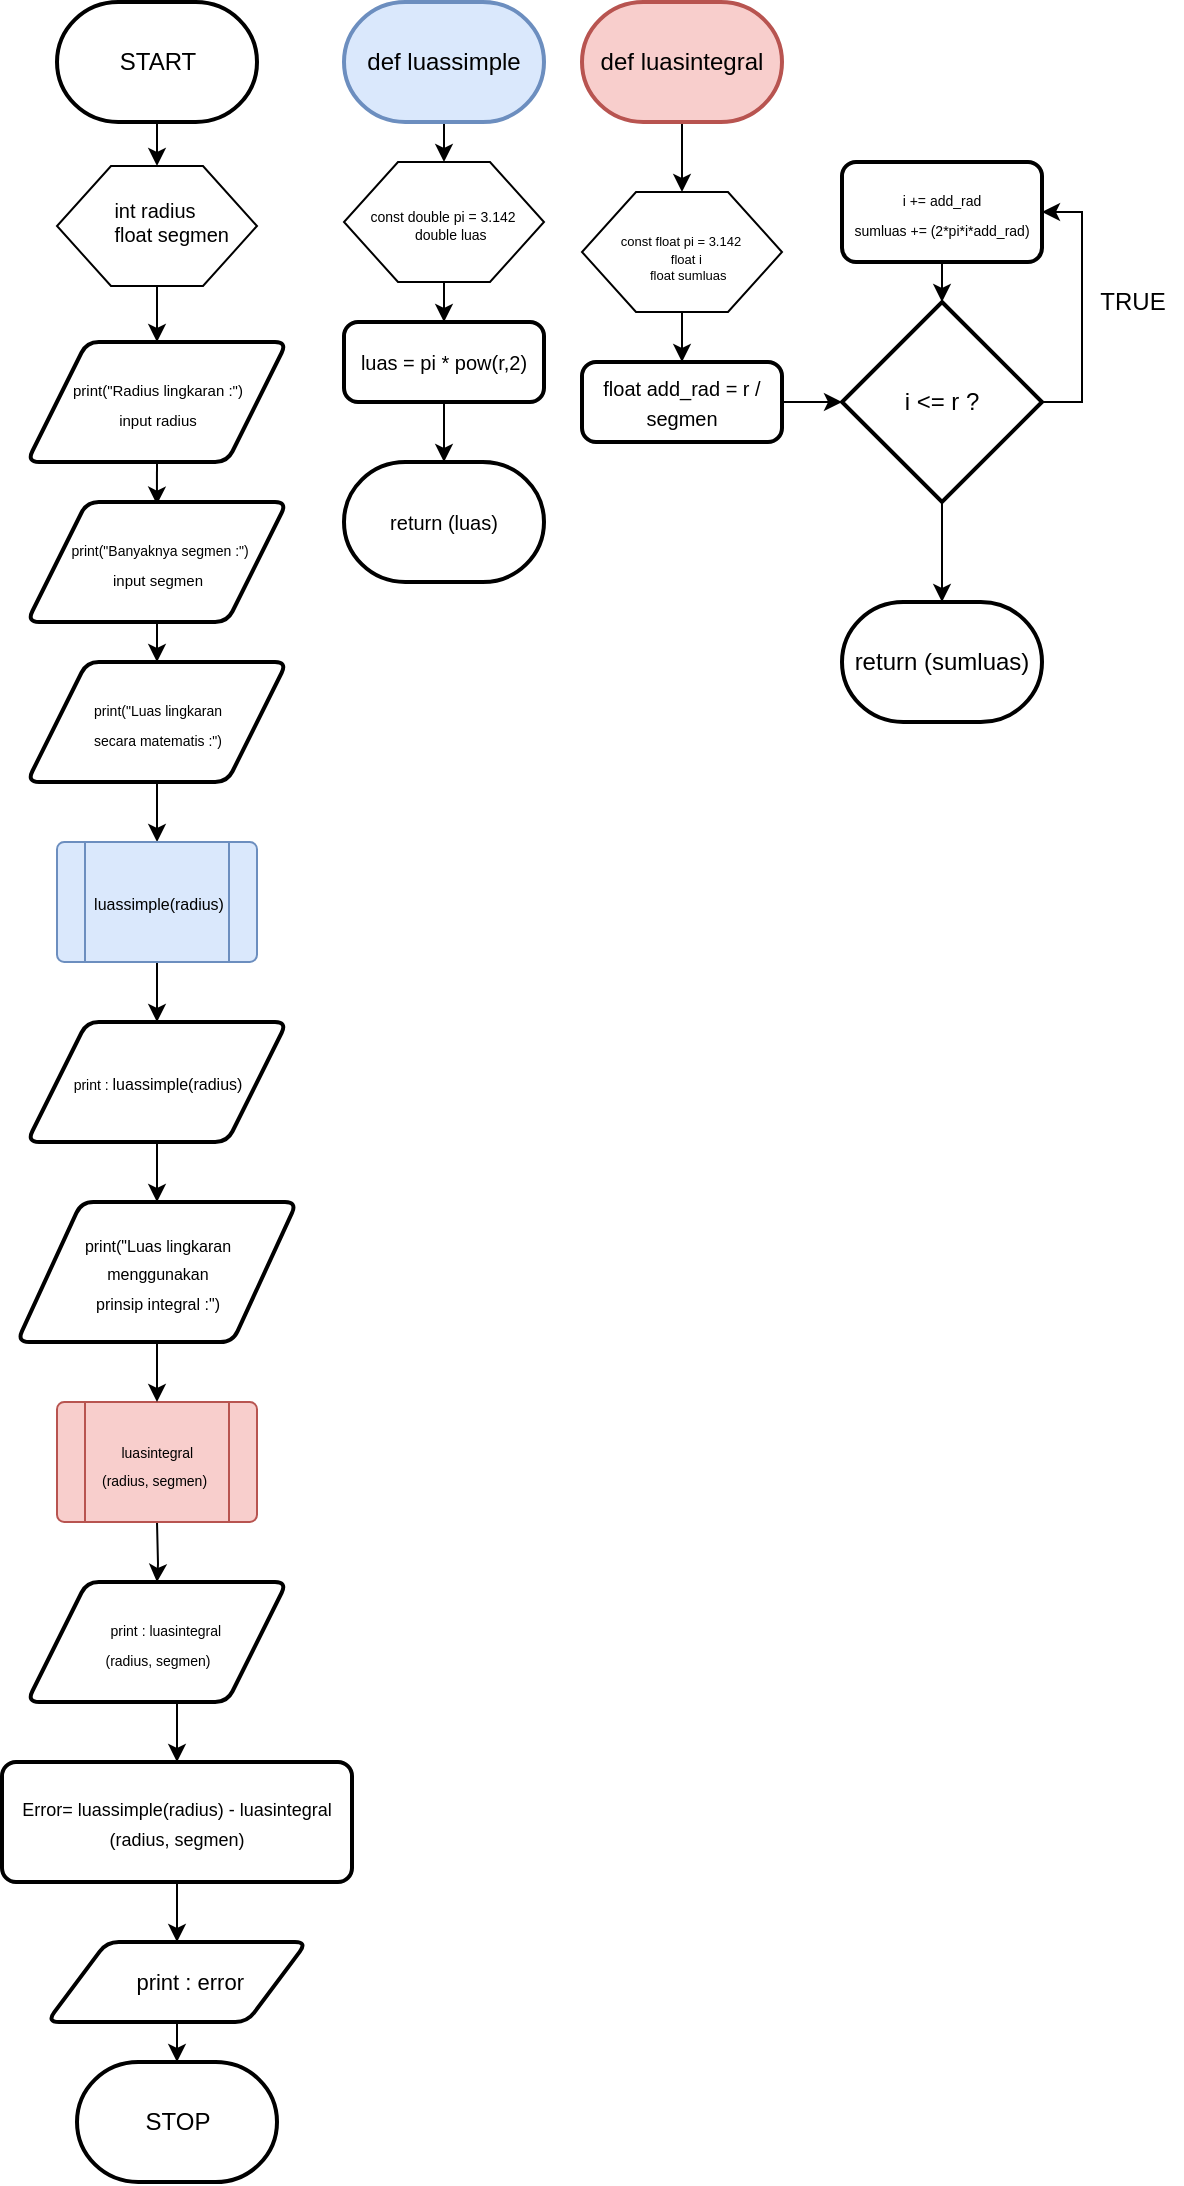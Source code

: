 <mxfile version="12.6.5" type="device"><diagram id="-Ge3lVPLwgf_5AlGCPBv" name="Page-1"><mxGraphModel dx="1557" dy="1020" grid="1" gridSize="10" guides="1" tooltips="1" connect="1" arrows="1" fold="1" page="1" pageScale="1" pageWidth="850" pageHeight="1100" math="0" shadow="0"><root><mxCell id="0"/><mxCell id="1" parent="0"/><mxCell id="60oikD8u5hatwHUq91Qn-8" style="edgeStyle=orthogonalEdgeStyle;rounded=0;orthogonalLoop=1;jettySize=auto;html=1;exitX=0.5;exitY=1;exitDx=0;exitDy=0;exitPerimeter=0;entryX=0.5;entryY=0;entryDx=0;entryDy=0;" edge="1" parent="1" source="60oikD8u5hatwHUq91Qn-1" target="60oikD8u5hatwHUq91Qn-3"><mxGeometry relative="1" as="geometry"/></mxCell><mxCell id="60oikD8u5hatwHUq91Qn-1" value="&lt;font style=&quot;font-size: 12px&quot;&gt;def luassimple&lt;/font&gt;" style="strokeWidth=2;html=1;shape=mxgraph.flowchart.terminator;whiteSpace=wrap;fillColor=#dae8fc;strokeColor=#6c8ebf;" vertex="1" parent="1"><mxGeometry x="411" y="20" width="100" height="60" as="geometry"/></mxCell><mxCell id="60oikD8u5hatwHUq91Qn-10" style="edgeStyle=orthogonalEdgeStyle;rounded=0;orthogonalLoop=1;jettySize=auto;html=1;exitX=0.5;exitY=1;exitDx=0;exitDy=0;entryX=0.5;entryY=0;entryDx=0;entryDy=0;" edge="1" parent="1" source="60oikD8u5hatwHUq91Qn-3" target="60oikD8u5hatwHUq91Qn-9"><mxGeometry relative="1" as="geometry"/></mxCell><mxCell id="60oikD8u5hatwHUq91Qn-3" value="" style="verticalLabelPosition=bottom;verticalAlign=top;html=1;shape=hexagon;perimeter=hexagonPerimeter2;arcSize=6;size=0.27;" vertex="1" parent="1"><mxGeometry x="411" y="100" width="100" height="60" as="geometry"/></mxCell><mxCell id="60oikD8u5hatwHUq91Qn-7" value="&lt;div style=&quot;font-size: 7px&quot;&gt;&lt;font style=&quot;font-size: 7px&quot;&gt;const double pi = 3.142&lt;/font&gt;&lt;/div&gt;&lt;div style=&quot;font-size: 7px&quot;&gt;&lt;font style=&quot;font-size: 7px&quot;&gt;&amp;nbsp; &amp;nbsp; double luas&lt;/font&gt;&lt;/div&gt;" style="text;html=1;align=center;verticalAlign=middle;resizable=0;points=[];autosize=1;" vertex="1" parent="1"><mxGeometry x="410" y="117" width="100" height="30" as="geometry"/></mxCell><mxCell id="60oikD8u5hatwHUq91Qn-12" value="" style="edgeStyle=orthogonalEdgeStyle;rounded=0;orthogonalLoop=1;jettySize=auto;html=1;" edge="1" parent="1" source="60oikD8u5hatwHUq91Qn-9" target="60oikD8u5hatwHUq91Qn-11"><mxGeometry relative="1" as="geometry"/></mxCell><mxCell id="60oikD8u5hatwHUq91Qn-9" value="&lt;font style=&quot;font-size: 10px&quot;&gt;luas = pi * pow(r,2)&lt;/font&gt;" style="rounded=1;whiteSpace=wrap;html=1;absoluteArcSize=1;arcSize=14;strokeWidth=2;" vertex="1" parent="1"><mxGeometry x="411" y="180" width="100" height="40" as="geometry"/></mxCell><mxCell id="60oikD8u5hatwHUq91Qn-11" value="&lt;span style=&quot;font-size: 10px&quot;&gt;return (luas)&lt;/span&gt;" style="strokeWidth=2;html=1;shape=mxgraph.flowchart.terminator;whiteSpace=wrap;" vertex="1" parent="1"><mxGeometry x="411" y="250" width="100" height="60" as="geometry"/></mxCell><mxCell id="60oikD8u5hatwHUq91Qn-28" style="edgeStyle=orthogonalEdgeStyle;rounded=0;orthogonalLoop=1;jettySize=auto;html=1;exitX=0.5;exitY=1;exitDx=0;exitDy=0;exitPerimeter=0;entryX=0.5;entryY=0;entryDx=0;entryDy=0;" edge="1" parent="1" source="60oikD8u5hatwHUq91Qn-16" target="60oikD8u5hatwHUq91Qn-17"><mxGeometry relative="1" as="geometry"/></mxCell><mxCell id="60oikD8u5hatwHUq91Qn-16" value="def luasintegral" style="strokeWidth=2;html=1;shape=mxgraph.flowchart.terminator;whiteSpace=wrap;fillColor=#f8cecc;strokeColor=#b85450;" vertex="1" parent="1"><mxGeometry x="530" y="20" width="100" height="60" as="geometry"/></mxCell><mxCell id="60oikD8u5hatwHUq91Qn-29" style="edgeStyle=orthogonalEdgeStyle;rounded=0;orthogonalLoop=1;jettySize=auto;html=1;exitX=0.5;exitY=1;exitDx=0;exitDy=0;entryX=0.5;entryY=0;entryDx=0;entryDy=0;" edge="1" parent="1" source="60oikD8u5hatwHUq91Qn-17" target="60oikD8u5hatwHUq91Qn-22"><mxGeometry relative="1" as="geometry"/></mxCell><mxCell id="60oikD8u5hatwHUq91Qn-17" value="" style="verticalLabelPosition=bottom;verticalAlign=top;html=1;shape=hexagon;perimeter=hexagonPerimeter2;arcSize=6;size=0.27;" vertex="1" parent="1"><mxGeometry x="530" y="115" width="100" height="60" as="geometry"/></mxCell><mxCell id="60oikD8u5hatwHUq91Qn-18" value="&lt;font style=&quot;font-size: 6.5px&quot;&gt;const float pi = 3.142&lt;br&gt;&lt;/font&gt;&lt;div style=&quot;font-size: 6.5px&quot;&gt;&lt;font style=&quot;font-size: 6.5px&quot;&gt;&amp;nbsp; &amp;nbsp;float i&lt;/font&gt;&lt;/div&gt;&lt;div style=&quot;font-size: 6.5px&quot;&gt;&lt;font style=&quot;font-size: 6.5px&quot;&gt;&amp;nbsp; &amp;nbsp; float sumluas&lt;/font&gt;&lt;/div&gt;" style="text;html=1;align=center;verticalAlign=middle;resizable=0;points=[];autosize=1;" vertex="1" parent="1"><mxGeometry x="539" y="120" width="80" height="50" as="geometry"/></mxCell><mxCell id="60oikD8u5hatwHUq91Qn-33" style="edgeStyle=orthogonalEdgeStyle;rounded=0;orthogonalLoop=1;jettySize=auto;html=1;exitX=1;exitY=0.5;exitDx=0;exitDy=0;entryX=0;entryY=0.5;entryDx=0;entryDy=0;entryPerimeter=0;" edge="1" parent="1" source="60oikD8u5hatwHUq91Qn-22" target="60oikD8u5hatwHUq91Qn-30"><mxGeometry relative="1" as="geometry"/></mxCell><mxCell id="60oikD8u5hatwHUq91Qn-22" value="&lt;font style=&quot;font-size: 10px&quot;&gt;float add_rad = r / segmen&lt;/font&gt;" style="rounded=1;whiteSpace=wrap;html=1;absoluteArcSize=1;arcSize=14;strokeWidth=2;" vertex="1" parent="1"><mxGeometry x="530" y="200" width="100" height="40" as="geometry"/></mxCell><mxCell id="60oikD8u5hatwHUq91Qn-35" style="edgeStyle=orthogonalEdgeStyle;rounded=0;orthogonalLoop=1;jettySize=auto;html=1;exitX=1;exitY=0.5;exitDx=0;exitDy=0;exitPerimeter=0;entryX=1;entryY=0.5;entryDx=0;entryDy=0;" edge="1" parent="1" source="60oikD8u5hatwHUq91Qn-30" target="60oikD8u5hatwHUq91Qn-34"><mxGeometry relative="1" as="geometry"/></mxCell><mxCell id="60oikD8u5hatwHUq91Qn-39" style="edgeStyle=orthogonalEdgeStyle;rounded=0;orthogonalLoop=1;jettySize=auto;html=1;exitX=0.5;exitY=1;exitDx=0;exitDy=0;exitPerimeter=0;entryX=0.5;entryY=0;entryDx=0;entryDy=0;entryPerimeter=0;" edge="1" parent="1" source="60oikD8u5hatwHUq91Qn-30" target="60oikD8u5hatwHUq91Qn-38"><mxGeometry relative="1" as="geometry"/></mxCell><mxCell id="60oikD8u5hatwHUq91Qn-30" value="i &amp;lt;= r ?" style="strokeWidth=2;html=1;shape=mxgraph.flowchart.decision;whiteSpace=wrap;" vertex="1" parent="1"><mxGeometry x="660" y="170" width="100" height="100" as="geometry"/></mxCell><mxCell id="60oikD8u5hatwHUq91Qn-36" style="edgeStyle=orthogonalEdgeStyle;rounded=0;orthogonalLoop=1;jettySize=auto;html=1;exitX=0.5;exitY=1;exitDx=0;exitDy=0;entryX=0.5;entryY=0;entryDx=0;entryDy=0;entryPerimeter=0;" edge="1" parent="1" source="60oikD8u5hatwHUq91Qn-34" target="60oikD8u5hatwHUq91Qn-30"><mxGeometry relative="1" as="geometry"/></mxCell><mxCell id="60oikD8u5hatwHUq91Qn-34" value="&lt;font style=&quot;font-size: 7px&quot;&gt;i += add_rad&lt;br&gt;sumluas += (2*pi*i*add_rad)&lt;/font&gt;" style="rounded=1;whiteSpace=wrap;html=1;absoluteArcSize=1;arcSize=14;strokeWidth=2;" vertex="1" parent="1"><mxGeometry x="660" y="100" width="100" height="50" as="geometry"/></mxCell><mxCell id="60oikD8u5hatwHUq91Qn-37" value="TRUE" style="text;html=1;align=center;verticalAlign=middle;resizable=0;points=[];autosize=1;" vertex="1" parent="1"><mxGeometry x="780" y="160" width="50" height="20" as="geometry"/></mxCell><mxCell id="60oikD8u5hatwHUq91Qn-38" value="return (sumluas)" style="strokeWidth=2;html=1;shape=mxgraph.flowchart.terminator;whiteSpace=wrap;" vertex="1" parent="1"><mxGeometry x="660" y="320" width="100" height="60" as="geometry"/></mxCell><mxCell id="60oikD8u5hatwHUq91Qn-71" style="edgeStyle=orthogonalEdgeStyle;rounded=0;orthogonalLoop=1;jettySize=auto;html=1;exitX=0.5;exitY=1;exitDx=0;exitDy=0;exitPerimeter=0;entryX=0.5;entryY=0;entryDx=0;entryDy=0;" edge="1" parent="1" source="60oikD8u5hatwHUq91Qn-40" target="60oikD8u5hatwHUq91Qn-41"><mxGeometry relative="1" as="geometry"/></mxCell><mxCell id="60oikD8u5hatwHUq91Qn-40" value="&lt;font style=&quot;font-size: 12px&quot;&gt;START&lt;/font&gt;" style="strokeWidth=2;html=1;shape=mxgraph.flowchart.terminator;whiteSpace=wrap;" vertex="1" parent="1"><mxGeometry x="267.5" y="20" width="100" height="60" as="geometry"/></mxCell><mxCell id="60oikD8u5hatwHUq91Qn-44" style="edgeStyle=orthogonalEdgeStyle;rounded=0;orthogonalLoop=1;jettySize=auto;html=1;exitX=0.5;exitY=1;exitDx=0;exitDy=0;" edge="1" parent="1" source="60oikD8u5hatwHUq91Qn-41" target="60oikD8u5hatwHUq91Qn-43"><mxGeometry relative="1" as="geometry"/></mxCell><mxCell id="60oikD8u5hatwHUq91Qn-41" value="" style="verticalLabelPosition=bottom;verticalAlign=top;html=1;shape=hexagon;perimeter=hexagonPerimeter2;arcSize=6;size=0.27;" vertex="1" parent="1"><mxGeometry x="267.5" y="102" width="100" height="60" as="geometry"/></mxCell><mxCell id="60oikD8u5hatwHUq91Qn-42" value="&lt;div style=&quot;font-size: 10px&quot;&gt;&lt;font style=&quot;font-size: 10px&quot;&gt;int radius&lt;/font&gt;&lt;/div&gt;&lt;div style=&quot;font-size: 10px&quot;&gt;&lt;font style=&quot;font-size: 10px&quot;&gt;&amp;nbsp; &amp;nbsp; &amp;nbsp; float segmen&lt;/font&gt;&lt;/div&gt;" style="text;html=1;align=center;verticalAlign=middle;resizable=0;points=[];autosize=1;" vertex="1" parent="1"><mxGeometry x="270.5" y="115" width="90" height="30" as="geometry"/></mxCell><mxCell id="60oikD8u5hatwHUq91Qn-46" style="edgeStyle=orthogonalEdgeStyle;rounded=0;orthogonalLoop=1;jettySize=auto;html=1;exitX=0.5;exitY=1;exitDx=0;exitDy=0;entryX=0.538;entryY=0.026;entryDx=0;entryDy=0;entryPerimeter=0;" edge="1" parent="1" source="60oikD8u5hatwHUq91Qn-43"><mxGeometry relative="1" as="geometry"><mxPoint x="317.44" y="271.3" as="targetPoint"/></mxGeometry></mxCell><mxCell id="60oikD8u5hatwHUq91Qn-43" value="&lt;font style=&quot;font-size: 7.5px&quot;&gt;print(&quot;Radius lingkaran :&quot;)&lt;br&gt;input radius&lt;br&gt;&lt;/font&gt;" style="shape=parallelogram;html=1;strokeWidth=2;perimeter=parallelogramPerimeter;whiteSpace=wrap;rounded=1;arcSize=12;size=0.23;" vertex="1" parent="1"><mxGeometry x="252.5" y="190" width="130" height="60" as="geometry"/></mxCell><mxCell id="60oikD8u5hatwHUq91Qn-51" value="" style="edgeStyle=orthogonalEdgeStyle;rounded=0;orthogonalLoop=1;jettySize=auto;html=1;" edge="1" parent="1" source="60oikD8u5hatwHUq91Qn-47"><mxGeometry relative="1" as="geometry"><mxPoint x="317.529" y="440" as="targetPoint"/></mxGeometry></mxCell><mxCell id="60oikD8u5hatwHUq91Qn-47" value="&lt;font style=&quot;font-size: 7px&quot;&gt;print(&quot;Luas lingkaran &lt;br&gt;secara matematis :&quot;)&lt;/font&gt;" style="shape=parallelogram;html=1;strokeWidth=2;perimeter=parallelogramPerimeter;whiteSpace=wrap;rounded=1;arcSize=12;size=0.23;" vertex="1" parent="1"><mxGeometry x="252.5" y="350" width="130" height="60" as="geometry"/></mxCell><mxCell id="60oikD8u5hatwHUq91Qn-49" value="" style="edgeStyle=orthogonalEdgeStyle;rounded=0;orthogonalLoop=1;jettySize=auto;html=1;" edge="1" parent="1" source="60oikD8u5hatwHUq91Qn-48" target="60oikD8u5hatwHUq91Qn-47"><mxGeometry relative="1" as="geometry"/></mxCell><mxCell id="60oikD8u5hatwHUq91Qn-48" value="&lt;font style=&quot;white-space: normal ; font-size: 7.5px&quot;&gt;&amp;nbsp;&lt;/font&gt;&lt;font style=&quot;white-space: normal ; font-size: 7px&quot;&gt;print(&quot;Banyaknya segmen :&quot;)&lt;br&gt;&lt;span style=&quot;font-size: 7.5px&quot;&gt;input segmen&lt;/span&gt;&lt;br&gt;&lt;/font&gt;" style="shape=parallelogram;html=1;strokeWidth=2;perimeter=parallelogramPerimeter;whiteSpace=wrap;rounded=1;arcSize=12;size=0.23;" vertex="1" parent="1"><mxGeometry x="252.5" y="270" width="130" height="60" as="geometry"/></mxCell><mxCell id="60oikD8u5hatwHUq91Qn-55" value="" style="edgeStyle=orthogonalEdgeStyle;rounded=0;orthogonalLoop=1;jettySize=auto;html=1;" edge="1" parent="1" source="60oikD8u5hatwHUq91Qn-52" target="60oikD8u5hatwHUq91Qn-54"><mxGeometry relative="1" as="geometry"/></mxCell><mxCell id="60oikD8u5hatwHUq91Qn-52" value="" style="verticalLabelPosition=bottom;verticalAlign=top;html=1;shape=process;whiteSpace=wrap;rounded=1;size=0.14;arcSize=6;fillColor=#dae8fc;strokeColor=#6c8ebf;" vertex="1" parent="1"><mxGeometry x="267.5" y="440" width="100" height="60" as="geometry"/></mxCell><mxCell id="60oikD8u5hatwHUq91Qn-53" value="&lt;font style=&quot;font-size: 8px&quot;&gt;luassimple(radius)&lt;/font&gt;" style="text;html=1;align=center;verticalAlign=middle;resizable=0;points=[];autosize=1;" vertex="1" parent="1"><mxGeometry x="277.5" y="460" width="80" height="20" as="geometry"/></mxCell><mxCell id="60oikD8u5hatwHUq91Qn-58" value="" style="edgeStyle=orthogonalEdgeStyle;rounded=0;orthogonalLoop=1;jettySize=auto;html=1;" edge="1" parent="1" source="60oikD8u5hatwHUq91Qn-54" target="60oikD8u5hatwHUq91Qn-57"><mxGeometry relative="1" as="geometry"/></mxCell><mxCell id="60oikD8u5hatwHUq91Qn-54" value="&lt;font style=&quot;font-size: 7px&quot;&gt;print :&amp;nbsp;&lt;/font&gt;&lt;span style=&quot;font-size: 8px ; white-space: nowrap&quot;&gt;luassimple(radius)&lt;/span&gt;" style="shape=parallelogram;html=1;strokeWidth=2;perimeter=parallelogramPerimeter;whiteSpace=wrap;rounded=1;arcSize=12;size=0.23;" vertex="1" parent="1"><mxGeometry x="252.5" y="530" width="130" height="60" as="geometry"/></mxCell><mxCell id="60oikD8u5hatwHUq91Qn-63" value="" style="edgeStyle=orthogonalEdgeStyle;rounded=0;orthogonalLoop=1;jettySize=auto;html=1;" edge="1" parent="1" target="60oikD8u5hatwHUq91Qn-62"><mxGeometry relative="1" as="geometry"><mxPoint x="317.5" y="780" as="sourcePoint"/></mxGeometry></mxCell><mxCell id="60oikD8u5hatwHUq91Qn-56" value="" style="verticalLabelPosition=bottom;verticalAlign=top;html=1;shape=process;whiteSpace=wrap;rounded=1;size=0.14;arcSize=6;fillColor=#f8cecc;strokeColor=#b85450;" vertex="1" parent="1"><mxGeometry x="267.5" y="720" width="100" height="60" as="geometry"/></mxCell><mxCell id="60oikD8u5hatwHUq91Qn-59" value="" style="edgeStyle=orthogonalEdgeStyle;rounded=0;orthogonalLoop=1;jettySize=auto;html=1;" edge="1" parent="1" source="60oikD8u5hatwHUq91Qn-57"><mxGeometry relative="1" as="geometry"><mxPoint x="317.5" y="720" as="targetPoint"/></mxGeometry></mxCell><mxCell id="60oikD8u5hatwHUq91Qn-57" value="&lt;font style=&quot;font-size: 8px&quot;&gt;print(&quot;Luas lingkaran &lt;br&gt;menggunakan &lt;br&gt;prinsip integral :&quot;)&lt;/font&gt;" style="shape=parallelogram;html=1;strokeWidth=2;perimeter=parallelogramPerimeter;whiteSpace=wrap;rounded=1;arcSize=12;size=0.23;" vertex="1" parent="1"><mxGeometry x="247.5" y="620" width="140" height="70" as="geometry"/></mxCell><mxCell id="60oikD8u5hatwHUq91Qn-60" value="&lt;font style=&quot;font-size: 7px&quot;&gt;&amp;nbsp; &amp;nbsp; &amp;nbsp;luasintegral&lt;br&gt;(radius, segmen)&lt;/font&gt;" style="text;html=1;" vertex="1" parent="1"><mxGeometry x="287.5" y="730" width="80" height="25" as="geometry"/></mxCell><mxCell id="60oikD8u5hatwHUq91Qn-69" style="edgeStyle=orthogonalEdgeStyle;rounded=0;orthogonalLoop=1;jettySize=auto;html=1;exitX=0.5;exitY=1;exitDx=0;exitDy=0;entryX=0.5;entryY=0;entryDx=0;entryDy=0;" edge="1" parent="1" source="60oikD8u5hatwHUq91Qn-62" target="60oikD8u5hatwHUq91Qn-64"><mxGeometry relative="1" as="geometry"/></mxCell><mxCell id="60oikD8u5hatwHUq91Qn-62" value="&lt;span style=&quot;font-size: 7px ; text-align: left&quot;&gt;&amp;nbsp; &amp;nbsp; print : luasintegral&lt;/span&gt;&lt;br style=&quot;font-size: 7px ; text-align: left&quot;&gt;&lt;span style=&quot;font-size: 7px ; text-align: left&quot;&gt;(radius, segmen)&lt;/span&gt;" style="shape=parallelogram;html=1;strokeWidth=2;perimeter=parallelogramPerimeter;whiteSpace=wrap;rounded=1;arcSize=12;size=0.23;" vertex="1" parent="1"><mxGeometry x="252.5" y="810" width="130" height="60" as="geometry"/></mxCell><mxCell id="60oikD8u5hatwHUq91Qn-73" style="edgeStyle=orthogonalEdgeStyle;rounded=0;orthogonalLoop=1;jettySize=auto;html=1;exitX=0.5;exitY=1;exitDx=0;exitDy=0;" edge="1" parent="1" source="60oikD8u5hatwHUq91Qn-64" target="60oikD8u5hatwHUq91Qn-72"><mxGeometry relative="1" as="geometry"/></mxCell><mxCell id="60oikD8u5hatwHUq91Qn-64" value="&lt;font style=&quot;font-size: 9px&quot;&gt;Error=&amp;nbsp;&lt;span style=&quot;white-space: nowrap&quot;&gt;luassimple(radius) -&amp;nbsp;&lt;/span&gt;&lt;span style=&quot;text-align: left ; white-space: nowrap&quot;&gt;luasintegral&lt;/span&gt;&lt;br style=&quot;text-align: left ; white-space: nowrap&quot;&gt;&lt;span style=&quot;text-align: left ; white-space: nowrap&quot;&gt;(radius, segmen)&lt;/span&gt;&lt;/font&gt;" style="rounded=1;whiteSpace=wrap;html=1;absoluteArcSize=1;arcSize=14;strokeWidth=2;" vertex="1" parent="1"><mxGeometry x="240" y="900" width="175" height="60" as="geometry"/></mxCell><mxCell id="60oikD8u5hatwHUq91Qn-75" style="edgeStyle=orthogonalEdgeStyle;rounded=0;orthogonalLoop=1;jettySize=auto;html=1;exitX=0.5;exitY=1;exitDx=0;exitDy=0;entryX=0.5;entryY=0;entryDx=0;entryDy=0;entryPerimeter=0;" edge="1" parent="1" source="60oikD8u5hatwHUq91Qn-72" target="60oikD8u5hatwHUq91Qn-74"><mxGeometry relative="1" as="geometry"/></mxCell><mxCell id="60oikD8u5hatwHUq91Qn-72" value="&lt;span style=&quot;text-align: left&quot;&gt;&lt;font style=&quot;font-size: 11px&quot;&gt;&amp;nbsp; &amp;nbsp; print : error&lt;/font&gt;&lt;/span&gt;" style="shape=parallelogram;html=1;strokeWidth=2;perimeter=parallelogramPerimeter;whiteSpace=wrap;rounded=1;arcSize=12;size=0.23;" vertex="1" parent="1"><mxGeometry x="262.5" y="990" width="130" height="40" as="geometry"/></mxCell><mxCell id="60oikD8u5hatwHUq91Qn-74" value="&lt;font style=&quot;font-size: 12px&quot;&gt;STOP&lt;/font&gt;" style="strokeWidth=2;html=1;shape=mxgraph.flowchart.terminator;whiteSpace=wrap;" vertex="1" parent="1"><mxGeometry x="277.5" y="1050" width="100" height="60" as="geometry"/></mxCell></root></mxGraphModel></diagram></mxfile>